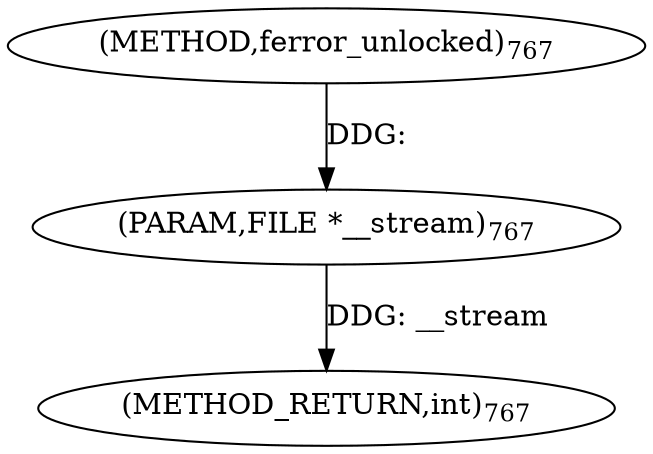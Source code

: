 digraph "ferror_unlocked" {  
"73911" [label = <(METHOD,ferror_unlocked)<SUB>767</SUB>> ]
"73913" [label = <(METHOD_RETURN,int)<SUB>767</SUB>> ]
"73912" [label = <(PARAM,FILE *__stream)<SUB>767</SUB>> ]
  "73912" -> "73913"  [ label = "DDG: __stream"] 
  "73911" -> "73912"  [ label = "DDG: "] 
}
